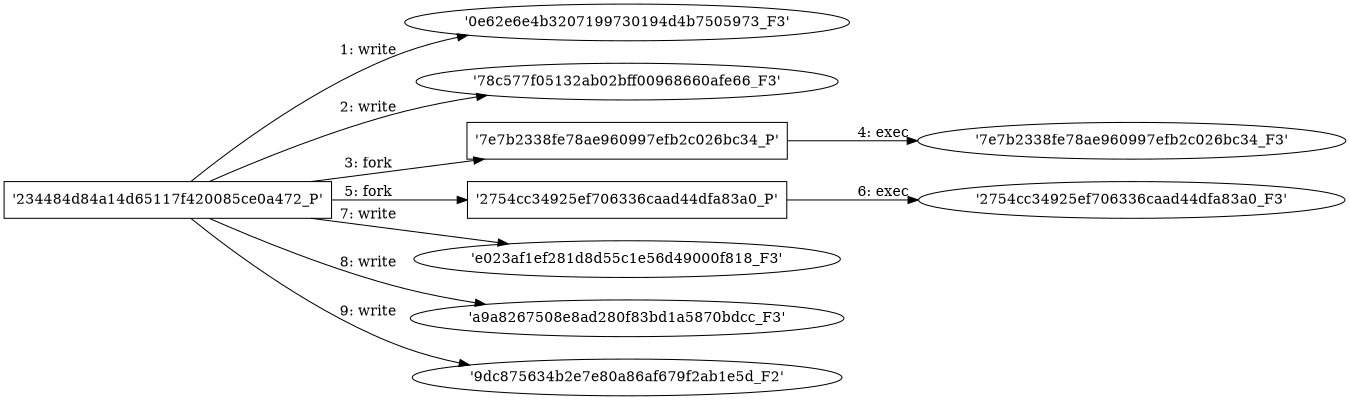 digraph "D:\Learning\Paper\apt\基于CTI的攻击预警\Dataset\攻击图\ASGfromALLCTI\Threat Round-up for Mar 31 - Apr 7.dot" {
rankdir="LR"
size="9"
fixedsize="false"
splines="true"
nodesep=0.3
ranksep=0
fontsize=10
overlap="scalexy"
engine= "neato"
	"'0e62e6e4b3207199730194d4b7505973_F3'" [node_type=file shape=ellipse]
	"'234484d84a14d65117f420085ce0a472_P'" [node_type=Process shape=box]
	"'234484d84a14d65117f420085ce0a472_P'" -> "'0e62e6e4b3207199730194d4b7505973_F3'" [label="1: write"]
	"'78c577f05132ab02bff00968660afe66_F3'" [node_type=file shape=ellipse]
	"'234484d84a14d65117f420085ce0a472_P'" [node_type=Process shape=box]
	"'234484d84a14d65117f420085ce0a472_P'" -> "'78c577f05132ab02bff00968660afe66_F3'" [label="2: write"]
	"'234484d84a14d65117f420085ce0a472_P'" [node_type=Process shape=box]
	"'7e7b2338fe78ae960997efb2c026bc34_P'" [node_type=Process shape=box]
	"'234484d84a14d65117f420085ce0a472_P'" -> "'7e7b2338fe78ae960997efb2c026bc34_P'" [label="3: fork"]
	"'7e7b2338fe78ae960997efb2c026bc34_P'" [node_type=Process shape=box]
	"'7e7b2338fe78ae960997efb2c026bc34_F3'" [node_type=File shape=ellipse]
	"'7e7b2338fe78ae960997efb2c026bc34_P'" -> "'7e7b2338fe78ae960997efb2c026bc34_F3'" [label="4: exec"]
	"'234484d84a14d65117f420085ce0a472_P'" [node_type=Process shape=box]
	"'2754cc34925ef706336caad44dfa83a0_P'" [node_type=Process shape=box]
	"'234484d84a14d65117f420085ce0a472_P'" -> "'2754cc34925ef706336caad44dfa83a0_P'" [label="5: fork"]
	"'2754cc34925ef706336caad44dfa83a0_P'" [node_type=Process shape=box]
	"'2754cc34925ef706336caad44dfa83a0_F3'" [node_type=File shape=ellipse]
	"'2754cc34925ef706336caad44dfa83a0_P'" -> "'2754cc34925ef706336caad44dfa83a0_F3'" [label="6: exec"]
	"'e023af1ef281d8d55c1e56d49000f818_F3'" [node_type=file shape=ellipse]
	"'234484d84a14d65117f420085ce0a472_P'" [node_type=Process shape=box]
	"'234484d84a14d65117f420085ce0a472_P'" -> "'e023af1ef281d8d55c1e56d49000f818_F3'" [label="7: write"]
	"'a9a8267508e8ad280f83bd1a5870bdcc_F3'" [node_type=file shape=ellipse]
	"'234484d84a14d65117f420085ce0a472_P'" [node_type=Process shape=box]
	"'234484d84a14d65117f420085ce0a472_P'" -> "'a9a8267508e8ad280f83bd1a5870bdcc_F3'" [label="8: write"]
	"'9dc875634b2e7e80a86af679f2ab1e5d_F2'" [node_type=file shape=ellipse]
	"'234484d84a14d65117f420085ce0a472_P'" [node_type=Process shape=box]
	"'234484d84a14d65117f420085ce0a472_P'" -> "'9dc875634b2e7e80a86af679f2ab1e5d_F2'" [label="9: write"]
}
